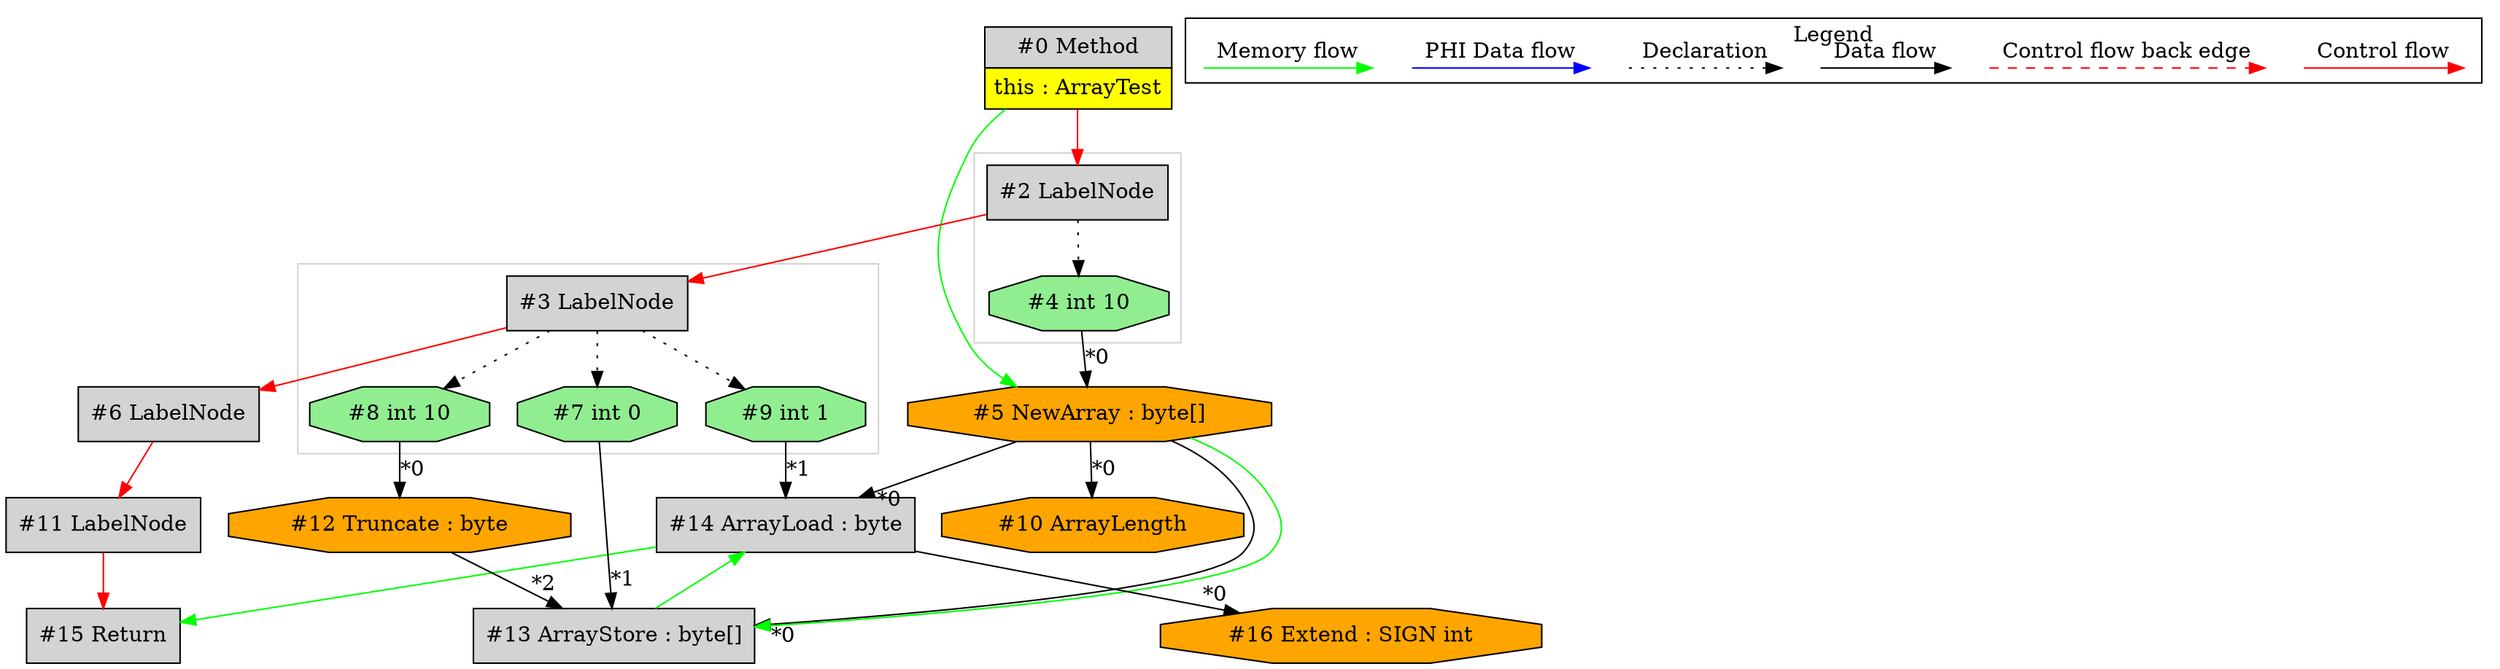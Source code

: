 digraph {
 ordering="in";
 node0[margin="0", label=<<table border="0" cellborder="1" cellspacing="0" cellpadding="5"><tr><td colspan="1">#0 Method</td></tr><tr><td port="prj1" bgcolor="yellow">this : ArrayTest</td></tr></table>>,shape=none, fillcolor=lightgrey, style=filled];
 node5[label="#5 NewArray : byte[]",shape=octagon, fillcolor=orange, style=filled];
 node4 -> node5[headlabel="*0", labeldistance=2];
 node0 -> node5[labeldistance=2, color=green, constraint=false];
 node4[label="#4 int 10",shape=octagon, fillcolor=lightgreen, style=filled];
 node2 -> node4[style=dotted];
 node2[label="#2 LabelNode",shape=box, fillcolor=lightgrey, style=filled];
 node0 -> node2[labeldistance=2, color=red, fontcolor=red];
 node3[label="#3 LabelNode",shape=box, fillcolor=lightgrey, style=filled];
 node2 -> node3[labeldistance=2, color=red, fontcolor=red];
 node6[label="#6 LabelNode",shape=box, fillcolor=lightgrey, style=filled];
 node3 -> node6[labeldistance=2, color=red, fontcolor=red];
 node11[label="#11 LabelNode",shape=box, fillcolor=lightgrey, style=filled];
 node6 -> node11[labeldistance=2, color=red, fontcolor=red];
 node15[label="#15 Return",shape=box, fillcolor=lightgrey, style=filled];
 node11 -> node15[labeldistance=2, color=red, fontcolor=red];
 node14 -> node15[labeldistance=2, color=green, constraint=false];
 node14[label="#14 ArrayLoad : byte",shape=box, fillcolor=lightgrey, style=filled];
 node5 -> node14[headlabel="*0", labeldistance=2];
 node9 -> node14[headlabel="*1", labeldistance=2];
 node13 -> node14[labeldistance=2, color=green, constraint=false];
 node13[label="#13 ArrayStore : byte[]",shape=box, fillcolor=lightgrey, style=filled];
 node5 -> node13[headlabel="*0", labeldistance=2];
 node7 -> node13[headlabel="*1", labeldistance=2];
 node12 -> node13[headlabel="*2", labeldistance=2];
 node5 -> node13[labeldistance=2, color=green, constraint=false];
 node12[label="#12 Truncate : byte",shape=octagon, fillcolor=orange, style=filled];
 node8 -> node12[headlabel="*0", labeldistance=2];
 node8[label="#8 int 10",shape=octagon, fillcolor=lightgreen, style=filled];
 node3 -> node8[style=dotted];
 node7[label="#7 int 0",shape=octagon, fillcolor=lightgreen, style=filled];
 node3 -> node7[style=dotted];
 node9[label="#9 int 1",shape=octagon, fillcolor=lightgreen, style=filled];
 node3 -> node9[style=dotted];
 node16[label="#16 Extend : SIGN int",shape=octagon, fillcolor=orange, style=filled];
 node14 -> node16[headlabel="*0", labeldistance=2];
 node10[label="#10 ArrayLength",shape=octagon, fillcolor=orange, style=filled];
 node5 -> node10[headlabel="*0", labeldistance=2];
 subgraph cluster_0 {
  color=lightgray;
  node2;
  node4;
 }
 subgraph cluster_1 {
  color=lightgray;
  node3;
  node7;
  node8;
  node9;
 }
 subgraph cluster_000 {
  label = "Legend";
  node [shape=point]
  {
   rank=same;
   c0 [style = invis];
   c1 [style = invis];
   c2 [style = invis];
   c3 [style = invis];
   d0 [style = invis];
   d1 [style = invis];
   d2 [style = invis];
   d3 [style = invis];
   d4 [style = invis];
   d5 [style = invis];
   d6 [style = invis];
   d7 [style = invis];
  }
  c0 -> c1 [label="Control flow", style=solid, color=red]
  c2 -> c3 [label="Control flow back edge", style=dashed, color=red]
  d0 -> d1 [label="Data flow"]
  d2 -> d3 [label="Declaration", style=dotted]
  d4 -> d5 [label="PHI Data flow", color=blue]
  d6 -> d7 [label="Memory flow", color=green]
 }

}
